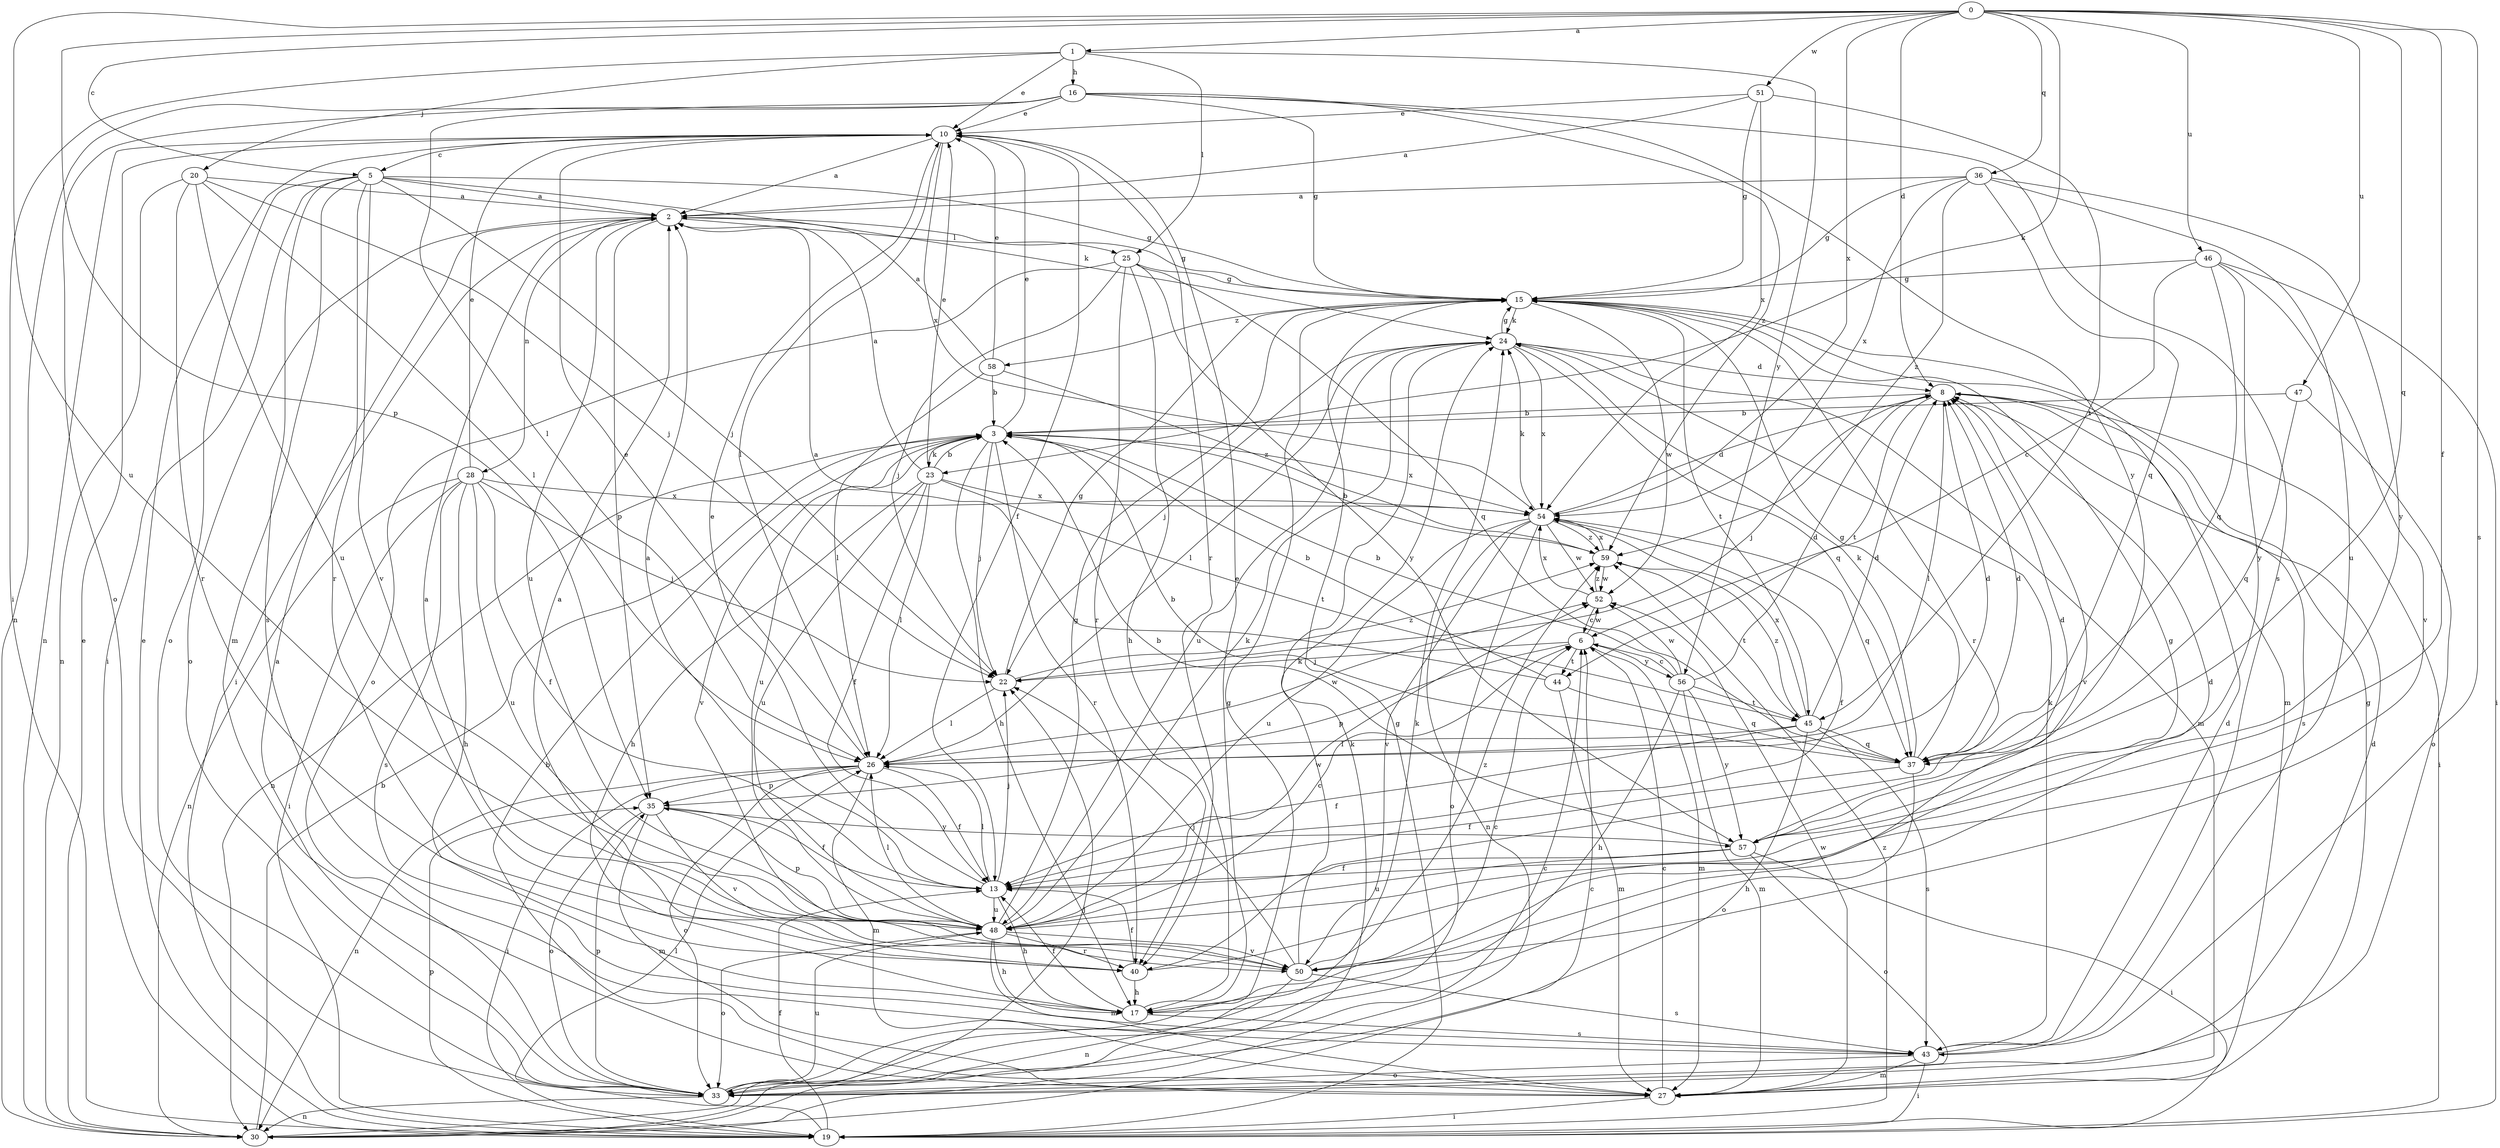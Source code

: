 strict digraph  {
0;
1;
2;
3;
5;
6;
8;
10;
13;
15;
16;
17;
19;
20;
22;
23;
24;
25;
26;
27;
28;
30;
33;
35;
36;
37;
40;
43;
44;
45;
46;
47;
48;
50;
51;
52;
54;
56;
57;
58;
59;
0 -> 1  [label=a];
0 -> 5  [label=c];
0 -> 8  [label=d];
0 -> 13  [label=f];
0 -> 23  [label=k];
0 -> 35  [label=p];
0 -> 36  [label=q];
0 -> 37  [label=q];
0 -> 43  [label=s];
0 -> 46  [label=u];
0 -> 47  [label=u];
0 -> 48  [label=u];
0 -> 51  [label=w];
0 -> 54  [label=x];
1 -> 10  [label=e];
1 -> 16  [label=h];
1 -> 19  [label=i];
1 -> 20  [label=j];
1 -> 25  [label=l];
1 -> 56  [label=y];
2 -> 15  [label=g];
2 -> 19  [label=i];
2 -> 25  [label=l];
2 -> 28  [label=n];
2 -> 33  [label=o];
2 -> 35  [label=p];
2 -> 48  [label=u];
3 -> 10  [label=e];
3 -> 17  [label=h];
3 -> 22  [label=j];
3 -> 23  [label=k];
3 -> 30  [label=n];
3 -> 40  [label=r];
3 -> 48  [label=u];
3 -> 50  [label=v];
3 -> 54  [label=x];
5 -> 2  [label=a];
5 -> 15  [label=g];
5 -> 19  [label=i];
5 -> 22  [label=j];
5 -> 24  [label=k];
5 -> 27  [label=m];
5 -> 33  [label=o];
5 -> 40  [label=r];
5 -> 43  [label=s];
5 -> 50  [label=v];
6 -> 22  [label=j];
6 -> 27  [label=m];
6 -> 35  [label=p];
6 -> 44  [label=t];
6 -> 52  [label=w];
6 -> 56  [label=y];
8 -> 3  [label=b];
8 -> 19  [label=i];
8 -> 22  [label=j];
8 -> 26  [label=l];
8 -> 43  [label=s];
8 -> 44  [label=t];
8 -> 50  [label=v];
10 -> 2  [label=a];
10 -> 5  [label=c];
10 -> 13  [label=f];
10 -> 26  [label=l];
10 -> 30  [label=n];
10 -> 40  [label=r];
10 -> 54  [label=x];
13 -> 2  [label=a];
13 -> 10  [label=e];
13 -> 17  [label=h];
13 -> 22  [label=j];
13 -> 26  [label=l];
13 -> 48  [label=u];
15 -> 24  [label=k];
15 -> 27  [label=m];
15 -> 40  [label=r];
15 -> 45  [label=t];
15 -> 52  [label=w];
15 -> 58  [label=z];
16 -> 10  [label=e];
16 -> 15  [label=g];
16 -> 26  [label=l];
16 -> 30  [label=n];
16 -> 33  [label=o];
16 -> 43  [label=s];
16 -> 57  [label=y];
16 -> 59  [label=z];
17 -> 6  [label=c];
17 -> 10  [label=e];
17 -> 13  [label=f];
17 -> 43  [label=s];
19 -> 10  [label=e];
19 -> 13  [label=f];
19 -> 15  [label=g];
19 -> 26  [label=l];
19 -> 35  [label=p];
19 -> 59  [label=z];
20 -> 2  [label=a];
20 -> 22  [label=j];
20 -> 26  [label=l];
20 -> 30  [label=n];
20 -> 40  [label=r];
20 -> 48  [label=u];
22 -> 15  [label=g];
22 -> 26  [label=l];
22 -> 59  [label=z];
23 -> 2  [label=a];
23 -> 3  [label=b];
23 -> 10  [label=e];
23 -> 13  [label=f];
23 -> 17  [label=h];
23 -> 26  [label=l];
23 -> 45  [label=t];
23 -> 48  [label=u];
23 -> 54  [label=x];
24 -> 8  [label=d];
24 -> 15  [label=g];
24 -> 22  [label=j];
24 -> 26  [label=l];
24 -> 27  [label=m];
24 -> 37  [label=q];
24 -> 48  [label=u];
24 -> 54  [label=x];
25 -> 15  [label=g];
25 -> 17  [label=h];
25 -> 22  [label=j];
25 -> 33  [label=o];
25 -> 37  [label=q];
25 -> 40  [label=r];
25 -> 57  [label=y];
26 -> 8  [label=d];
26 -> 10  [label=e];
26 -> 13  [label=f];
26 -> 19  [label=i];
26 -> 27  [label=m];
26 -> 30  [label=n];
26 -> 33  [label=o];
26 -> 35  [label=p];
26 -> 52  [label=w];
27 -> 3  [label=b];
27 -> 6  [label=c];
27 -> 15  [label=g];
27 -> 19  [label=i];
27 -> 52  [label=w];
28 -> 10  [label=e];
28 -> 13  [label=f];
28 -> 17  [label=h];
28 -> 19  [label=i];
28 -> 22  [label=j];
28 -> 30  [label=n];
28 -> 43  [label=s];
28 -> 48  [label=u];
28 -> 54  [label=x];
30 -> 3  [label=b];
30 -> 6  [label=c];
30 -> 10  [label=e];
30 -> 22  [label=j];
30 -> 24  [label=k];
33 -> 2  [label=a];
33 -> 6  [label=c];
33 -> 8  [label=d];
33 -> 15  [label=g];
33 -> 24  [label=k];
33 -> 30  [label=n];
33 -> 35  [label=p];
33 -> 48  [label=u];
35 -> 13  [label=f];
35 -> 27  [label=m];
35 -> 33  [label=o];
35 -> 50  [label=v];
35 -> 57  [label=y];
36 -> 2  [label=a];
36 -> 15  [label=g];
36 -> 37  [label=q];
36 -> 48  [label=u];
36 -> 54  [label=x];
36 -> 57  [label=y];
36 -> 59  [label=z];
37 -> 3  [label=b];
37 -> 8  [label=d];
37 -> 13  [label=f];
37 -> 15  [label=g];
37 -> 17  [label=h];
37 -> 24  [label=k];
40 -> 2  [label=a];
40 -> 13  [label=f];
40 -> 15  [label=g];
40 -> 17  [label=h];
43 -> 8  [label=d];
43 -> 19  [label=i];
43 -> 24  [label=k];
43 -> 27  [label=m];
43 -> 33  [label=o];
44 -> 2  [label=a];
44 -> 3  [label=b];
44 -> 27  [label=m];
44 -> 37  [label=q];
45 -> 8  [label=d];
45 -> 13  [label=f];
45 -> 26  [label=l];
45 -> 33  [label=o];
45 -> 37  [label=q];
45 -> 43  [label=s];
45 -> 54  [label=x];
45 -> 59  [label=z];
46 -> 6  [label=c];
46 -> 15  [label=g];
46 -> 19  [label=i];
46 -> 37  [label=q];
46 -> 50  [label=v];
46 -> 57  [label=y];
47 -> 3  [label=b];
47 -> 33  [label=o];
47 -> 37  [label=q];
48 -> 6  [label=c];
48 -> 15  [label=g];
48 -> 17  [label=h];
48 -> 24  [label=k];
48 -> 26  [label=l];
48 -> 27  [label=m];
48 -> 33  [label=o];
48 -> 35  [label=p];
48 -> 40  [label=r];
48 -> 50  [label=v];
48 -> 52  [label=w];
50 -> 2  [label=a];
50 -> 8  [label=d];
50 -> 22  [label=j];
50 -> 24  [label=k];
50 -> 30  [label=n];
50 -> 43  [label=s];
50 -> 59  [label=z];
51 -> 2  [label=a];
51 -> 10  [label=e];
51 -> 15  [label=g];
51 -> 45  [label=t];
51 -> 54  [label=x];
52 -> 6  [label=c];
52 -> 54  [label=x];
52 -> 59  [label=z];
54 -> 8  [label=d];
54 -> 13  [label=f];
54 -> 24  [label=k];
54 -> 30  [label=n];
54 -> 33  [label=o];
54 -> 37  [label=q];
54 -> 48  [label=u];
54 -> 50  [label=v];
54 -> 52  [label=w];
54 -> 59  [label=z];
56 -> 3  [label=b];
56 -> 6  [label=c];
56 -> 8  [label=d];
56 -> 17  [label=h];
56 -> 27  [label=m];
56 -> 45  [label=t];
56 -> 52  [label=w];
56 -> 57  [label=y];
57 -> 3  [label=b];
57 -> 8  [label=d];
57 -> 13  [label=f];
57 -> 19  [label=i];
57 -> 33  [label=o];
57 -> 48  [label=u];
58 -> 2  [label=a];
58 -> 3  [label=b];
58 -> 10  [label=e];
58 -> 26  [label=l];
58 -> 59  [label=z];
59 -> 3  [label=b];
59 -> 45  [label=t];
59 -> 52  [label=w];
59 -> 54  [label=x];
}
